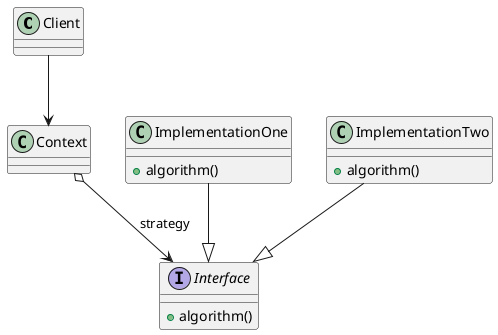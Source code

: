 @startuml
class Client
class Context
interface Interface
class ImplementationOne
class ImplementationTwo

Client --> Context
Context o--> Interface : strategy
ImplementationOne --|> Interface
ImplementationTwo --|> Interface

Interface : +algorithm()
ImplementationOne : +algorithm()
ImplementationTwo : +algorithm()
@enduml